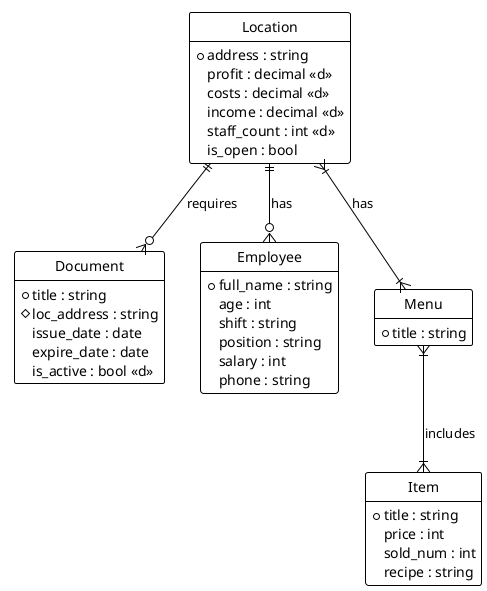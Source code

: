 @startuml
!theme plain
hide circle
hide methods

entity "Location" as loc {
*address : string
profit : decimal <<d>>
costs : decimal <<d>>
income : decimal <<d>>
staff_count : int <<d>>
is_open : bool
}

entity "Document" as doc {
*title : string
#loc_address : string
issue_date : date
expire_date : date
is_active : bool <<d>>
}

entity "Employee" as emp {
*full_name : string
age : int
shift : string
position : string
salary : int
phone : string
}

entity "Menu" as menu {
*title : string
}

entity "Item" as item {
*title : string
price : int
sold_num : int
recipe : string
}

loc ||--o{ doc : "requires"
loc }|--|{ menu : "has"
loc ||--o{ emp : "has"
menu }|--|{ item : "includes"

@enduml




